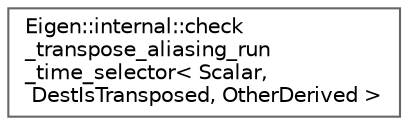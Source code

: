 digraph "Graphical Class Hierarchy"
{
 // LATEX_PDF_SIZE
  bgcolor="transparent";
  edge [fontname=Helvetica,fontsize=10,labelfontname=Helvetica,labelfontsize=10];
  node [fontname=Helvetica,fontsize=10,shape=box,height=0.2,width=0.4];
  rankdir="LR";
  Node0 [id="Node000000",label="Eigen::internal::check\l_transpose_aliasing_run\l_time_selector\< Scalar,\l DestIsTransposed, OtherDerived \>",height=0.2,width=0.4,color="grey40", fillcolor="white", style="filled",URL="$structEigen_1_1internal_1_1check__transpose__aliasing__run__time__selector.html",tooltip=" "];
}
